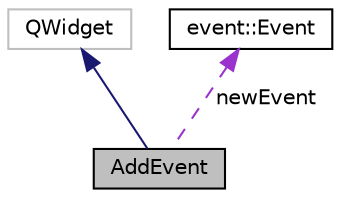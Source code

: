 digraph "AddEvent"
{
 // LATEX_PDF_SIZE
  edge [fontname="Helvetica",fontsize="10",labelfontname="Helvetica",labelfontsize="10"];
  node [fontname="Helvetica",fontsize="10",shape=record];
  Node1 [label="AddEvent",height=0.2,width=0.4,color="black", fillcolor="grey75", style="filled", fontcolor="black",tooltip="This class presents an interface to the user to create events to display on the calendar."];
  Node2 -> Node1 [dir="back",color="midnightblue",fontsize="10",style="solid",fontname="Helvetica"];
  Node2 [label="QWidget",height=0.2,width=0.4,color="grey75", fillcolor="white", style="filled",tooltip=" "];
  Node3 -> Node1 [dir="back",color="darkorchid3",fontsize="10",style="dashed",label=" newEvent" ,fontname="Helvetica"];
  Node3 [label="event::Event",height=0.2,width=0.4,color="black", fillcolor="white", style="filled",URL="$classevent_1_1Event.html",tooltip="class to store event information"];
}
